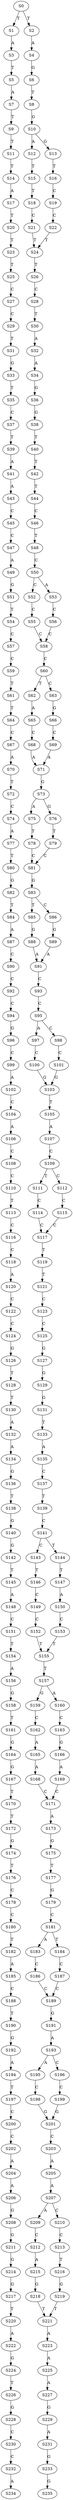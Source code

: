 strict digraph  {
	S0 -> S1 [ label = T ];
	S0 -> S2 [ label = T ];
	S1 -> S3 [ label = A ];
	S2 -> S4 [ label = A ];
	S3 -> S5 [ label = T ];
	S4 -> S6 [ label = G ];
	S5 -> S7 [ label = A ];
	S6 -> S8 [ label = T ];
	S7 -> S9 [ label = T ];
	S8 -> S10 [ label = G ];
	S9 -> S11 [ label = T ];
	S10 -> S12 [ label = A ];
	S10 -> S13 [ label = G ];
	S11 -> S14 [ label = T ];
	S12 -> S15 [ label = T ];
	S13 -> S16 [ label = T ];
	S14 -> S17 [ label = A ];
	S15 -> S18 [ label = T ];
	S16 -> S19 [ label = C ];
	S17 -> S20 [ label = T ];
	S18 -> S21 [ label = C ];
	S19 -> S22 [ label = C ];
	S20 -> S23 [ label = T ];
	S21 -> S24 [ label = T ];
	S22 -> S24 [ label = T ];
	S23 -> S25 [ label = T ];
	S24 -> S26 [ label = T ];
	S25 -> S27 [ label = C ];
	S26 -> S28 [ label = C ];
	S27 -> S29 [ label = C ];
	S28 -> S30 [ label = T ];
	S29 -> S31 [ label = T ];
	S30 -> S32 [ label = A ];
	S31 -> S33 [ label = G ];
	S32 -> S34 [ label = A ];
	S33 -> S35 [ label = T ];
	S34 -> S36 [ label = G ];
	S35 -> S37 [ label = C ];
	S36 -> S38 [ label = G ];
	S37 -> S39 [ label = T ];
	S38 -> S40 [ label = T ];
	S39 -> S41 [ label = A ];
	S40 -> S42 [ label = T ];
	S41 -> S43 [ label = A ];
	S42 -> S44 [ label = T ];
	S43 -> S45 [ label = C ];
	S44 -> S46 [ label = C ];
	S45 -> S47 [ label = C ];
	S46 -> S48 [ label = T ];
	S47 -> S49 [ label = A ];
	S48 -> S50 [ label = C ];
	S49 -> S51 [ label = G ];
	S50 -> S52 [ label = C ];
	S50 -> S53 [ label = A ];
	S51 -> S54 [ label = T ];
	S52 -> S55 [ label = C ];
	S53 -> S56 [ label = C ];
	S54 -> S57 [ label = C ];
	S55 -> S58 [ label = C ];
	S56 -> S58 [ label = C ];
	S57 -> S59 [ label = C ];
	S58 -> S60 [ label = C ];
	S59 -> S61 [ label = T ];
	S60 -> S62 [ label = T ];
	S60 -> S63 [ label = C ];
	S61 -> S64 [ label = T ];
	S62 -> S65 [ label = A ];
	S63 -> S66 [ label = G ];
	S64 -> S67 [ label = C ];
	S65 -> S68 [ label = C ];
	S66 -> S69 [ label = C ];
	S67 -> S70 [ label = A ];
	S68 -> S71 [ label = A ];
	S69 -> S71 [ label = A ];
	S70 -> S72 [ label = T ];
	S71 -> S73 [ label = G ];
	S72 -> S74 [ label = C ];
	S73 -> S75 [ label = A ];
	S73 -> S76 [ label = G ];
	S74 -> S77 [ label = A ];
	S75 -> S78 [ label = T ];
	S76 -> S79 [ label = T ];
	S77 -> S80 [ label = T ];
	S78 -> S81 [ label = C ];
	S79 -> S81 [ label = C ];
	S80 -> S82 [ label = G ];
	S81 -> S83 [ label = G ];
	S82 -> S84 [ label = T ];
	S83 -> S85 [ label = T ];
	S83 -> S86 [ label = C ];
	S84 -> S87 [ label = A ];
	S85 -> S88 [ label = G ];
	S86 -> S89 [ label = G ];
	S87 -> S90 [ label = C ];
	S88 -> S91 [ label = A ];
	S89 -> S91 [ label = A ];
	S90 -> S92 [ label = C ];
	S91 -> S93 [ label = C ];
	S92 -> S94 [ label = C ];
	S93 -> S95 [ label = C ];
	S94 -> S96 [ label = G ];
	S95 -> S97 [ label = A ];
	S95 -> S98 [ label = C ];
	S96 -> S99 [ label = C ];
	S97 -> S100 [ label = C ];
	S98 -> S101 [ label = C ];
	S99 -> S102 [ label = A ];
	S100 -> S103 [ label = G ];
	S101 -> S103 [ label = G ];
	S102 -> S104 [ label = C ];
	S103 -> S105 [ label = T ];
	S104 -> S106 [ label = A ];
	S105 -> S107 [ label = A ];
	S106 -> S108 [ label = C ];
	S107 -> S109 [ label = C ];
	S108 -> S110 [ label = C ];
	S109 -> S111 [ label = T ];
	S109 -> S112 [ label = C ];
	S110 -> S113 [ label = T ];
	S111 -> S114 [ label = C ];
	S112 -> S115 [ label = C ];
	S113 -> S116 [ label = C ];
	S114 -> S117 [ label = C ];
	S115 -> S117 [ label = C ];
	S116 -> S118 [ label = C ];
	S117 -> S119 [ label = T ];
	S118 -> S120 [ label = A ];
	S119 -> S121 [ label = T ];
	S120 -> S122 [ label = C ];
	S121 -> S123 [ label = C ];
	S122 -> S124 [ label = C ];
	S123 -> S125 [ label = C ];
	S124 -> S126 [ label = G ];
	S125 -> S127 [ label = G ];
	S126 -> S128 [ label = T ];
	S127 -> S129 [ label = G ];
	S128 -> S130 [ label = T ];
	S129 -> S131 [ label = G ];
	S130 -> S132 [ label = A ];
	S131 -> S133 [ label = T ];
	S132 -> S134 [ label = A ];
	S133 -> S135 [ label = A ];
	S134 -> S136 [ label = G ];
	S135 -> S137 [ label = C ];
	S136 -> S138 [ label = T ];
	S137 -> S139 [ label = T ];
	S138 -> S140 [ label = G ];
	S139 -> S141 [ label = C ];
	S140 -> S142 [ label = G ];
	S141 -> S143 [ label = C ];
	S141 -> S144 [ label = T ];
	S142 -> S145 [ label = T ];
	S143 -> S146 [ label = T ];
	S144 -> S147 [ label = T ];
	S145 -> S148 [ label = A ];
	S146 -> S149 [ label = C ];
	S147 -> S150 [ label = A ];
	S148 -> S151 [ label = C ];
	S149 -> S152 [ label = C ];
	S150 -> S153 [ label = C ];
	S151 -> S154 [ label = T ];
	S152 -> S155 [ label = T ];
	S153 -> S155 [ label = T ];
	S154 -> S156 [ label = A ];
	S155 -> S157 [ label = T ];
	S156 -> S158 [ label = G ];
	S157 -> S159 [ label = G ];
	S157 -> S160 [ label = A ];
	S158 -> S161 [ label = T ];
	S159 -> S162 [ label = C ];
	S160 -> S163 [ label = C ];
	S161 -> S164 [ label = G ];
	S162 -> S165 [ label = A ];
	S163 -> S166 [ label = G ];
	S164 -> S167 [ label = G ];
	S165 -> S168 [ label = A ];
	S166 -> S169 [ label = A ];
	S167 -> S170 [ label = T ];
	S168 -> S171 [ label = C ];
	S169 -> S171 [ label = C ];
	S170 -> S172 [ label = T ];
	S171 -> S173 [ label = A ];
	S172 -> S174 [ label = G ];
	S173 -> S175 [ label = G ];
	S174 -> S176 [ label = T ];
	S175 -> S177 [ label = T ];
	S176 -> S178 [ label = C ];
	S177 -> S179 [ label = G ];
	S178 -> S180 [ label = C ];
	S179 -> S181 [ label = C ];
	S180 -> S182 [ label = T ];
	S181 -> S183 [ label = A ];
	S181 -> S184 [ label = T ];
	S182 -> S185 [ label = A ];
	S183 -> S186 [ label = C ];
	S184 -> S187 [ label = C ];
	S185 -> S188 [ label = C ];
	S186 -> S189 [ label = C ];
	S187 -> S189 [ label = C ];
	S188 -> S190 [ label = T ];
	S189 -> S191 [ label = G ];
	S190 -> S192 [ label = G ];
	S191 -> S193 [ label = A ];
	S192 -> S194 [ label = A ];
	S193 -> S195 [ label = A ];
	S193 -> S196 [ label = C ];
	S194 -> S197 [ label = T ];
	S195 -> S198 [ label = C ];
	S196 -> S199 [ label = C ];
	S197 -> S200 [ label = C ];
	S198 -> S201 [ label = G ];
	S199 -> S201 [ label = G ];
	S200 -> S202 [ label = C ];
	S201 -> S203 [ label = C ];
	S202 -> S204 [ label = A ];
	S203 -> S205 [ label = A ];
	S204 -> S206 [ label = A ];
	S205 -> S207 [ label = A ];
	S206 -> S208 [ label = G ];
	S207 -> S209 [ label = A ];
	S207 -> S210 [ label = C ];
	S208 -> S211 [ label = G ];
	S209 -> S212 [ label = C ];
	S210 -> S213 [ label = C ];
	S211 -> S214 [ label = G ];
	S212 -> S215 [ label = A ];
	S213 -> S216 [ label = T ];
	S214 -> S217 [ label = G ];
	S215 -> S218 [ label = G ];
	S216 -> S219 [ label = G ];
	S217 -> S220 [ label = T ];
	S218 -> S221 [ label = T ];
	S219 -> S221 [ label = T ];
	S220 -> S222 [ label = A ];
	S221 -> S223 [ label = A ];
	S222 -> S224 [ label = G ];
	S223 -> S225 [ label = A ];
	S224 -> S226 [ label = T ];
	S225 -> S227 [ label = A ];
	S226 -> S228 [ label = G ];
	S227 -> S229 [ label = G ];
	S228 -> S230 [ label = C ];
	S229 -> S231 [ label = A ];
	S230 -> S232 [ label = C ];
	S231 -> S233 [ label = G ];
	S232 -> S234 [ label = A ];
	S233 -> S235 [ label = G ];
}
